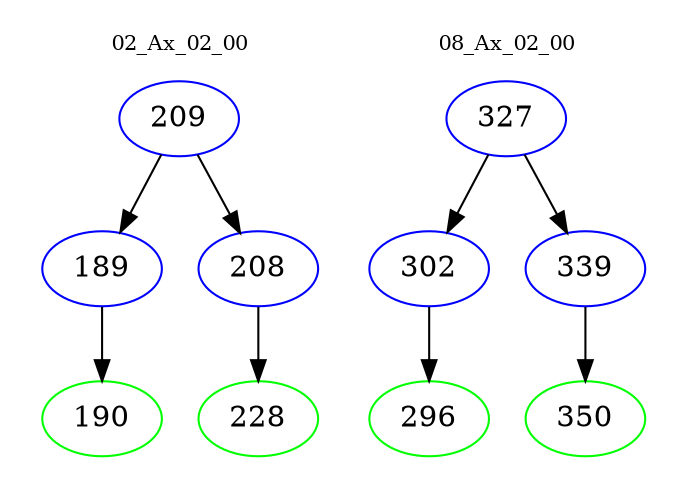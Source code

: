 digraph{
subgraph cluster_0 {
color = white
label = "02_Ax_02_00";
fontsize=10;
T0_209 [label="209", color="blue"]
T0_209 -> T0_189 [color="black"]
T0_189 [label="189", color="blue"]
T0_189 -> T0_190 [color="black"]
T0_190 [label="190", color="green"]
T0_209 -> T0_208 [color="black"]
T0_208 [label="208", color="blue"]
T0_208 -> T0_228 [color="black"]
T0_228 [label="228", color="green"]
}
subgraph cluster_1 {
color = white
label = "08_Ax_02_00";
fontsize=10;
T1_327 [label="327", color="blue"]
T1_327 -> T1_302 [color="black"]
T1_302 [label="302", color="blue"]
T1_302 -> T1_296 [color="black"]
T1_296 [label="296", color="green"]
T1_327 -> T1_339 [color="black"]
T1_339 [label="339", color="blue"]
T1_339 -> T1_350 [color="black"]
T1_350 [label="350", color="green"]
}
}
